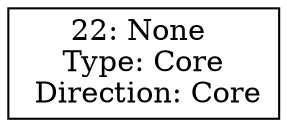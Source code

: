 digraph CallTree {
	"8e708d70-99c4-11ee-9fb4-04cf4b795879" [label = "22: None 
 Type: Core 
 Direction: Core" shape=rectangle]	; 
}
